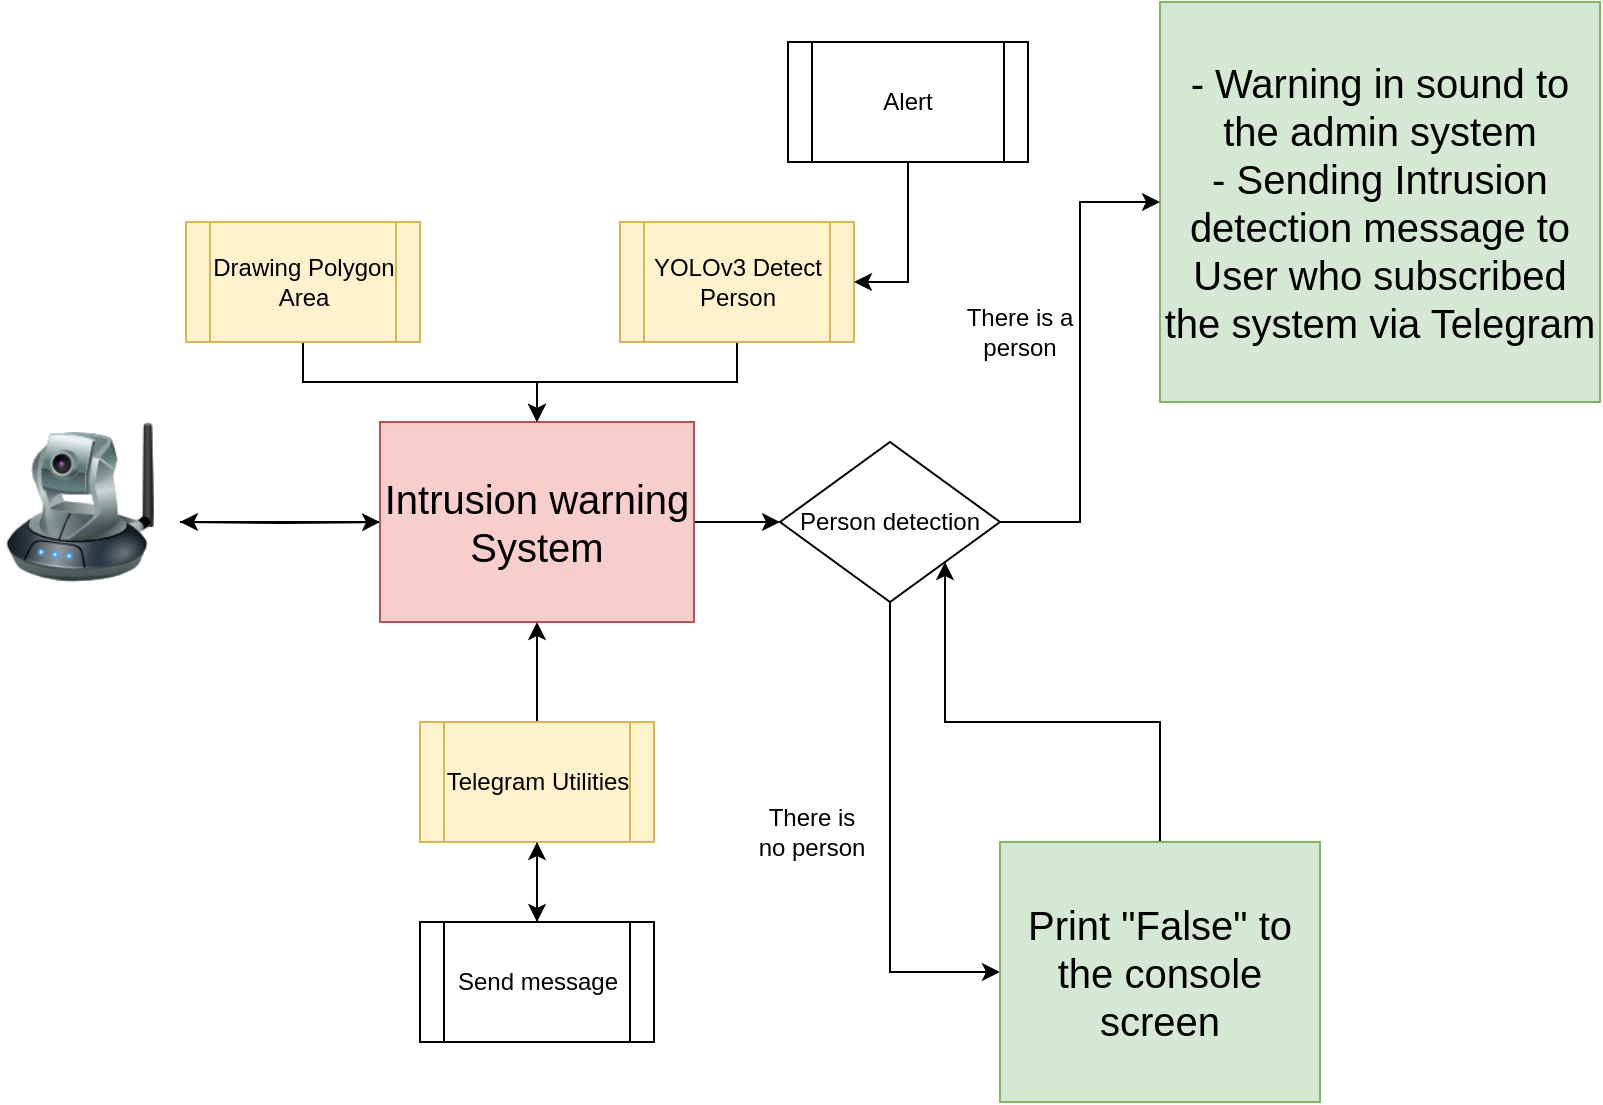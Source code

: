 <mxfile version="22.1.3" type="device">
  <diagram name="Page-1" id="mJqR5C_NXIsNn32FVebP">
    <mxGraphModel dx="1379" dy="796" grid="1" gridSize="10" guides="1" tooltips="1" connect="1" arrows="1" fold="1" page="1" pageScale="1" pageWidth="827" pageHeight="1169" math="0" shadow="0">
      <root>
        <mxCell id="0" />
        <mxCell id="1" parent="0" />
        <mxCell id="Y3HEBBckIySWQTL9KgEx-3" style="edgeStyle=orthogonalEdgeStyle;rounded=0;orthogonalLoop=1;jettySize=auto;html=1;" parent="1" target="Y3HEBBckIySWQTL9KgEx-2" edge="1">
          <mxGeometry relative="1" as="geometry">
            <mxPoint x="110" y="370" as="sourcePoint" />
          </mxGeometry>
        </mxCell>
        <mxCell id="Y3HEBBckIySWQTL9KgEx-1" value="" style="image;html=1;image=img/lib/clip_art/networking/Ip_Camera_128x128.png" parent="1" vertex="1">
          <mxGeometry x="20" y="320" width="80" height="80" as="geometry" />
        </mxCell>
        <mxCell id="Y3HEBBckIySWQTL9KgEx-4" style="edgeStyle=orthogonalEdgeStyle;rounded=0;orthogonalLoop=1;jettySize=auto;html=1;entryX=1;entryY=0.5;entryDx=0;entryDy=0;" parent="1" source="Y3HEBBckIySWQTL9KgEx-2" edge="1">
          <mxGeometry relative="1" as="geometry">
            <mxPoint x="110" y="370" as="targetPoint" />
          </mxGeometry>
        </mxCell>
        <mxCell id="Y3HEBBckIySWQTL9KgEx-21" style="edgeStyle=orthogonalEdgeStyle;rounded=0;orthogonalLoop=1;jettySize=auto;html=1;entryX=0;entryY=0.5;entryDx=0;entryDy=0;" parent="1" source="Y3HEBBckIySWQTL9KgEx-2" target="Y3HEBBckIySWQTL9KgEx-20" edge="1">
          <mxGeometry relative="1" as="geometry" />
        </mxCell>
        <mxCell id="Y3HEBBckIySWQTL9KgEx-2" value="&lt;font style=&quot;font-size: 20px;&quot;&gt;Intrusion warning System&lt;/font&gt;" style="rounded=0;whiteSpace=wrap;html=1;fillColor=#f8cecc;strokeColor=#b85450;" parent="1" vertex="1">
          <mxGeometry x="210" y="320" width="157" height="100" as="geometry" />
        </mxCell>
        <mxCell id="Y3HEBBckIySWQTL9KgEx-7" style="edgeStyle=orthogonalEdgeStyle;rounded=0;orthogonalLoop=1;jettySize=auto;html=1;entryX=0.5;entryY=0;entryDx=0;entryDy=0;" parent="1" source="Y3HEBBckIySWQTL9KgEx-5" target="Y3HEBBckIySWQTL9KgEx-2" edge="1">
          <mxGeometry relative="1" as="geometry" />
        </mxCell>
        <mxCell id="Y3HEBBckIySWQTL9KgEx-5" value="YOLOv3 Detect Person" style="shape=process;whiteSpace=wrap;html=1;backgroundOutline=1;fillColor=#fff2cc;strokeColor=#d6b656;" parent="1" vertex="1">
          <mxGeometry x="330" y="220" width="117" height="60" as="geometry" />
        </mxCell>
        <mxCell id="Y3HEBBckIySWQTL9KgEx-8" style="edgeStyle=orthogonalEdgeStyle;rounded=0;orthogonalLoop=1;jettySize=auto;html=1;" parent="1" source="Y3HEBBckIySWQTL9KgEx-6" target="Y3HEBBckIySWQTL9KgEx-2" edge="1">
          <mxGeometry relative="1" as="geometry" />
        </mxCell>
        <mxCell id="45lCWdg6H-ZC3imkkF1c-1" value="" style="edgeStyle=orthogonalEdgeStyle;rounded=0;orthogonalLoop=1;jettySize=auto;html=1;" edge="1" parent="1" source="Y3HEBBckIySWQTL9KgEx-6" target="Y3HEBBckIySWQTL9KgEx-15">
          <mxGeometry relative="1" as="geometry" />
        </mxCell>
        <mxCell id="Y3HEBBckIySWQTL9KgEx-6" value="Telegram Utilities" style="shape=process;whiteSpace=wrap;html=1;backgroundOutline=1;fillColor=#fff2cc;strokeColor=#d6b656;" parent="1" vertex="1">
          <mxGeometry x="230" y="470" width="117" height="60" as="geometry" />
        </mxCell>
        <mxCell id="Y3HEBBckIySWQTL9KgEx-9" value="&lt;font style=&quot;font-size: 20px;&quot;&gt;- Warning in sound to the admin system&lt;br&gt;- Sending&amp;nbsp;Intrusion detection message to User who subscribed the system via Telegram&lt;br&gt;&lt;/font&gt;" style="rounded=0;whiteSpace=wrap;html=1;fillColor=#d5e8d4;strokeColor=#82b366;" parent="1" vertex="1">
          <mxGeometry x="600" y="110" width="220" height="200" as="geometry" />
        </mxCell>
        <mxCell id="Y3HEBBckIySWQTL9KgEx-18" style="edgeStyle=orthogonalEdgeStyle;rounded=0;orthogonalLoop=1;jettySize=auto;html=1;entryX=1;entryY=0.5;entryDx=0;entryDy=0;" parent="1" source="Y3HEBBckIySWQTL9KgEx-13" target="Y3HEBBckIySWQTL9KgEx-5" edge="1">
          <mxGeometry relative="1" as="geometry" />
        </mxCell>
        <mxCell id="Y3HEBBckIySWQTL9KgEx-13" value="Alert" style="shape=process;whiteSpace=wrap;html=1;backgroundOutline=1;" parent="1" vertex="1">
          <mxGeometry x="414" y="130" width="120" height="60" as="geometry" />
        </mxCell>
        <mxCell id="45lCWdg6H-ZC3imkkF1c-2" value="" style="edgeStyle=orthogonalEdgeStyle;rounded=0;orthogonalLoop=1;jettySize=auto;html=1;" edge="1" parent="1" source="Y3HEBBckIySWQTL9KgEx-15" target="Y3HEBBckIySWQTL9KgEx-6">
          <mxGeometry relative="1" as="geometry" />
        </mxCell>
        <mxCell id="Y3HEBBckIySWQTL9KgEx-15" value="Send message" style="shape=process;whiteSpace=wrap;html=1;backgroundOutline=1;" parent="1" vertex="1">
          <mxGeometry x="230" y="570" width="117" height="60" as="geometry" />
        </mxCell>
        <mxCell id="Y3HEBBckIySWQTL9KgEx-22" style="edgeStyle=orthogonalEdgeStyle;rounded=0;orthogonalLoop=1;jettySize=auto;html=1;entryX=0;entryY=0.5;entryDx=0;entryDy=0;" parent="1" source="Y3HEBBckIySWQTL9KgEx-20" target="Y3HEBBckIySWQTL9KgEx-9" edge="1">
          <mxGeometry relative="1" as="geometry" />
        </mxCell>
        <mxCell id="Y3HEBBckIySWQTL9KgEx-28" style="edgeStyle=orthogonalEdgeStyle;rounded=0;orthogonalLoop=1;jettySize=auto;html=1;entryX=0;entryY=0.5;entryDx=0;entryDy=0;" parent="1" source="Y3HEBBckIySWQTL9KgEx-20" target="Y3HEBBckIySWQTL9KgEx-26" edge="1">
          <mxGeometry relative="1" as="geometry" />
        </mxCell>
        <mxCell id="Y3HEBBckIySWQTL9KgEx-20" value="Person detection" style="rhombus;whiteSpace=wrap;html=1;" parent="1" vertex="1">
          <mxGeometry x="410" y="330" width="110" height="80" as="geometry" />
        </mxCell>
        <mxCell id="Y3HEBBckIySWQTL9KgEx-23" value="There is a person" style="text;html=1;strokeColor=none;fillColor=none;align=center;verticalAlign=middle;whiteSpace=wrap;rounded=0;" parent="1" vertex="1">
          <mxGeometry x="500" y="260" width="60" height="30" as="geometry" />
        </mxCell>
        <mxCell id="Y3HEBBckIySWQTL9KgEx-24" value="There is no person" style="text;html=1;strokeColor=none;fillColor=none;align=center;verticalAlign=middle;whiteSpace=wrap;rounded=0;" parent="1" vertex="1">
          <mxGeometry x="396" y="510" width="60" height="30" as="geometry" />
        </mxCell>
        <mxCell id="Y3HEBBckIySWQTL9KgEx-29" style="edgeStyle=orthogonalEdgeStyle;rounded=0;orthogonalLoop=1;jettySize=auto;html=1;entryX=1;entryY=1;entryDx=0;entryDy=0;" parent="1" source="Y3HEBBckIySWQTL9KgEx-26" target="Y3HEBBckIySWQTL9KgEx-20" edge="1">
          <mxGeometry relative="1" as="geometry" />
        </mxCell>
        <mxCell id="Y3HEBBckIySWQTL9KgEx-26" value="&lt;font style=&quot;font-size: 20px;&quot;&gt;Print &quot;False&quot; to the console screen&lt;/font&gt;" style="rounded=0;whiteSpace=wrap;html=1;fillColor=#d5e8d4;strokeColor=#82b366;" parent="1" vertex="1">
          <mxGeometry x="520" y="530" width="160" height="130" as="geometry" />
        </mxCell>
        <mxCell id="Y3HEBBckIySWQTL9KgEx-33" style="edgeStyle=orthogonalEdgeStyle;rounded=0;orthogonalLoop=1;jettySize=auto;html=1;entryX=0.5;entryY=0;entryDx=0;entryDy=0;" parent="1" source="Y3HEBBckIySWQTL9KgEx-32" target="Y3HEBBckIySWQTL9KgEx-2" edge="1">
          <mxGeometry relative="1" as="geometry" />
        </mxCell>
        <mxCell id="Y3HEBBckIySWQTL9KgEx-32" value="Drawing Polygon Area" style="shape=process;whiteSpace=wrap;html=1;backgroundOutline=1;fillColor=#fff2cc;strokeColor=#d6b656;" parent="1" vertex="1">
          <mxGeometry x="113" y="220" width="117" height="60" as="geometry" />
        </mxCell>
      </root>
    </mxGraphModel>
  </diagram>
</mxfile>
